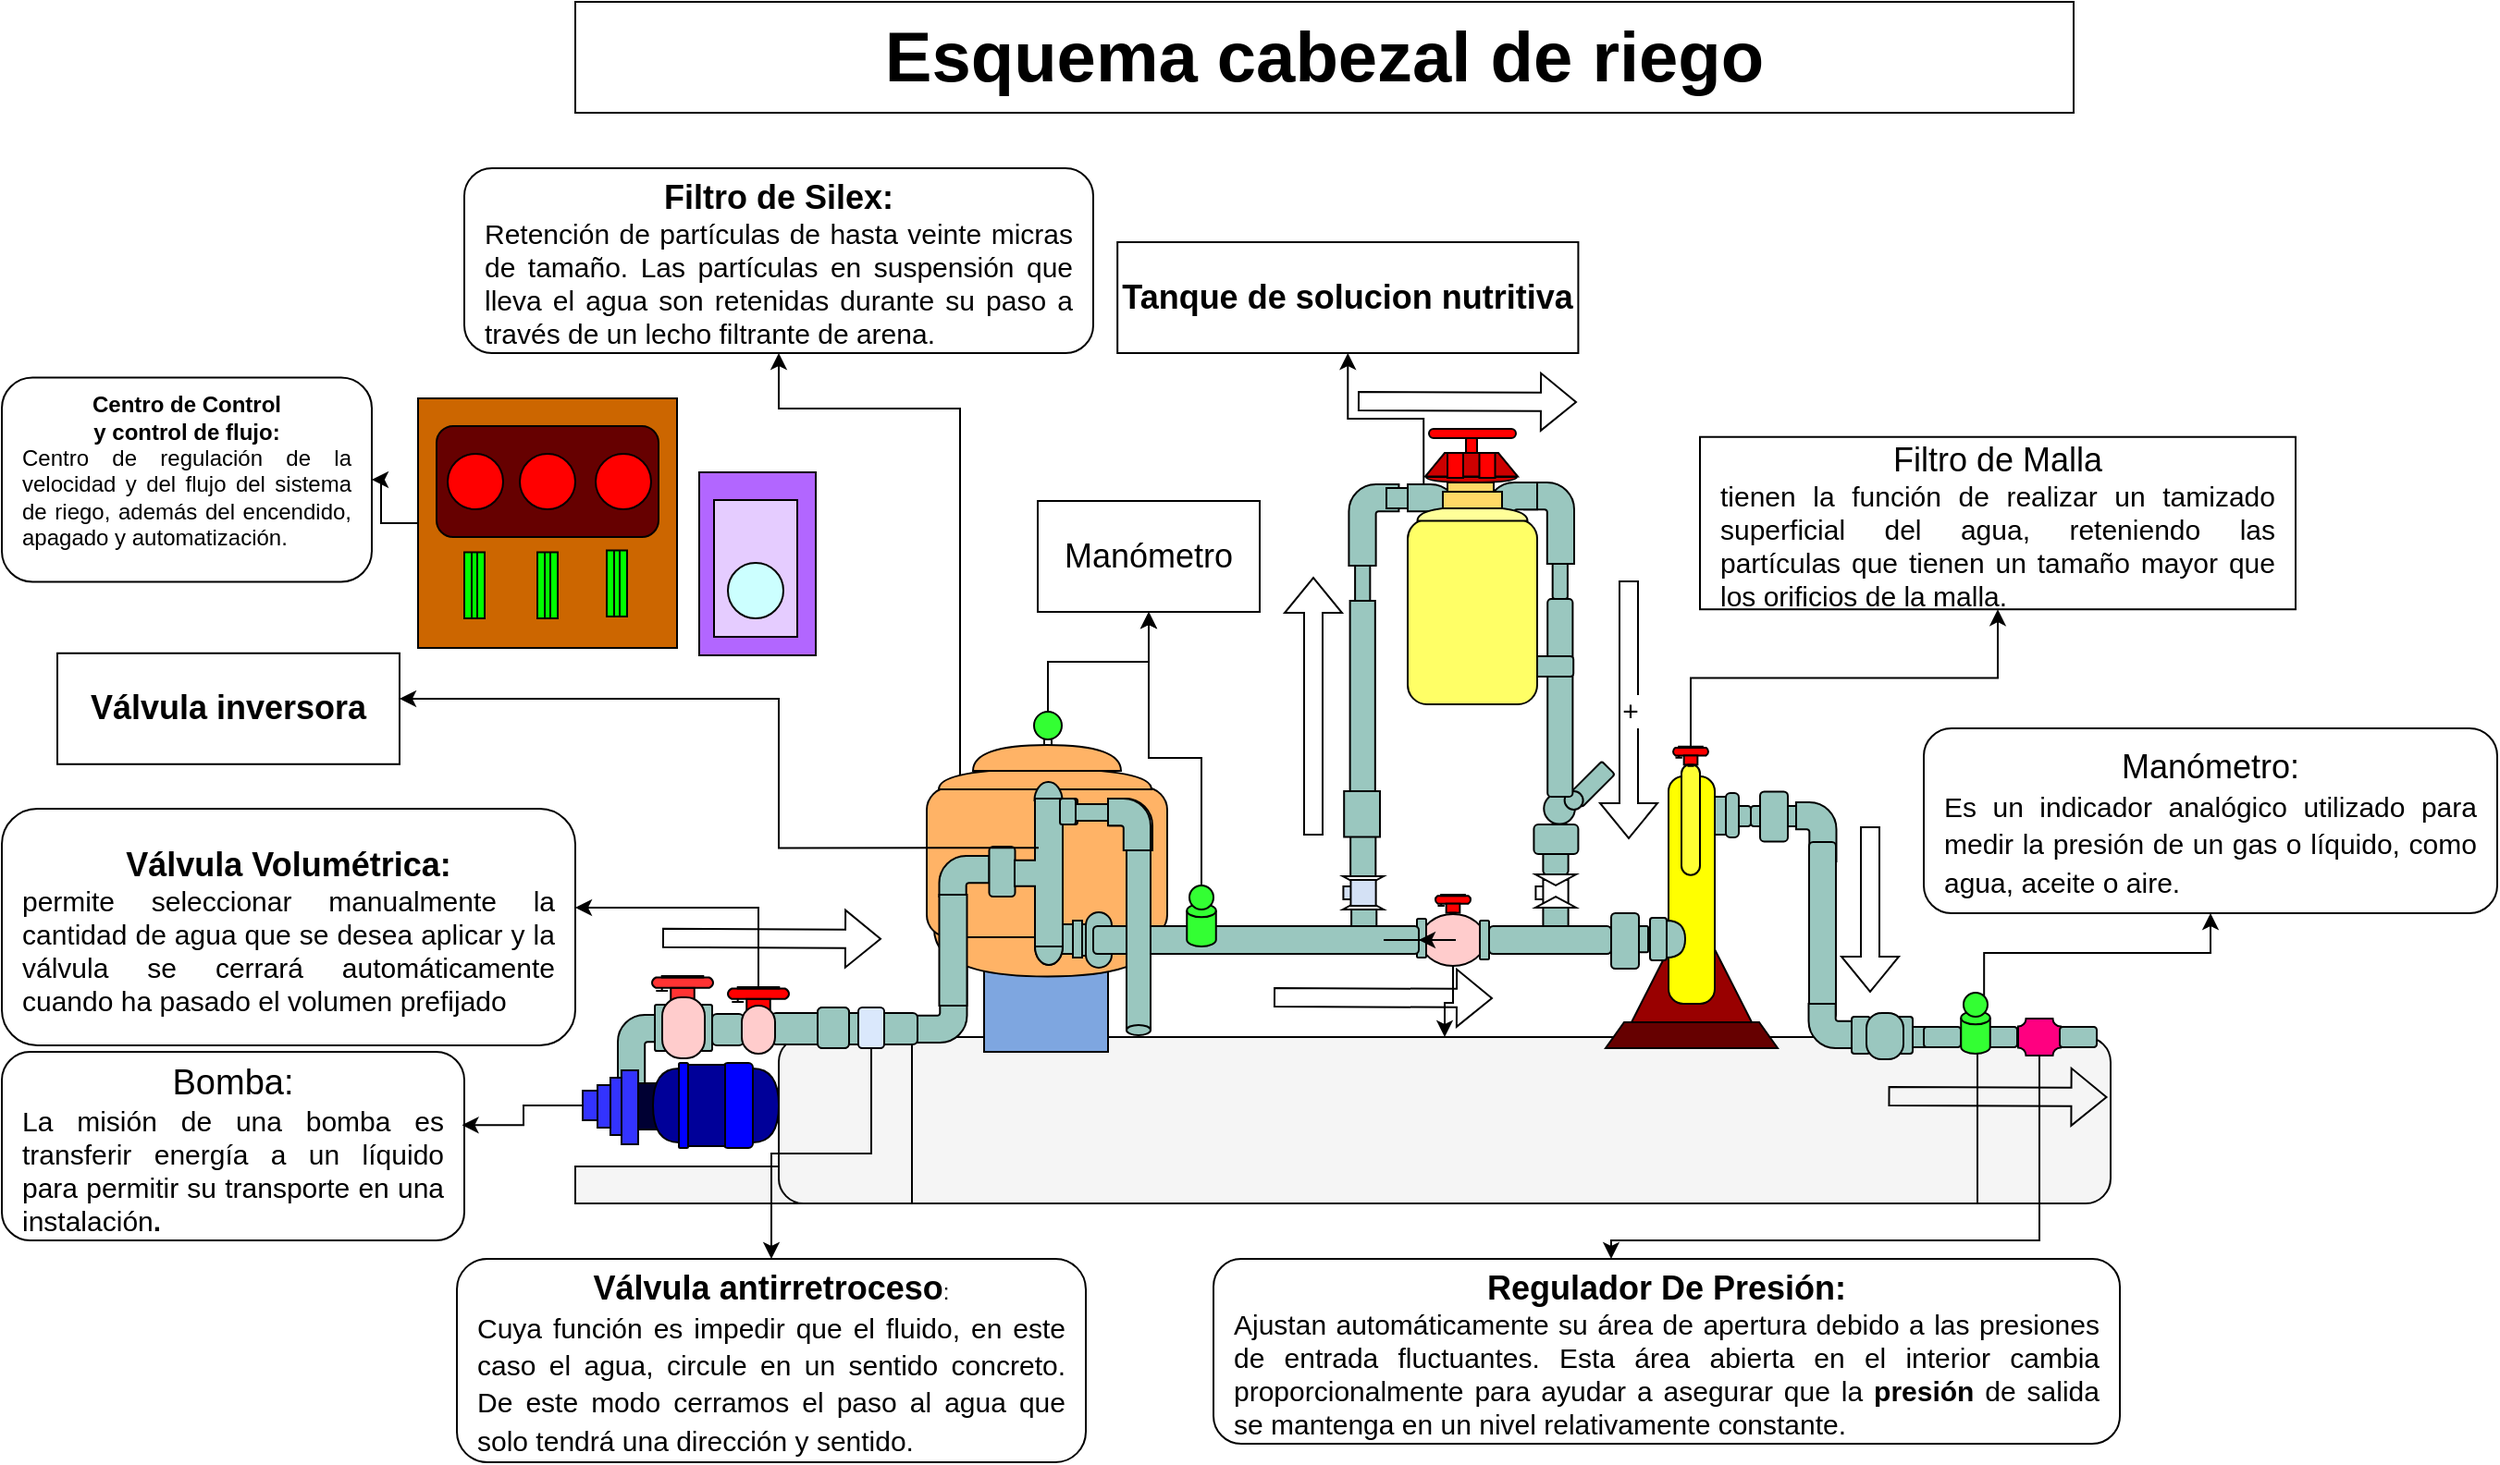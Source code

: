 <mxfile version="20.5.3" type="github">
  <diagram id="nhZoGWwR1IvOvr1_NBgF" name="Página-1">
    <mxGraphModel dx="2749" dy="983" grid="1" gridSize="10" guides="1" tooltips="1" connect="1" arrows="1" fold="1" page="1" pageScale="1" pageWidth="1169" pageHeight="827" math="0" shadow="0">
      <root>
        <mxCell id="0" />
        <mxCell id="1" parent="0" />
        <mxCell id="YT4VNNQ23dSSfyn9WDV7-281" value="&lt;div align=&quot;center&quot;&gt;&lt;b&gt;&lt;font style=&quot;font-size: 38px;&quot;&gt;Esquema cabezal de riego&lt;/font&gt;&lt;/b&gt;&lt;/div&gt;" style="rounded=0;whiteSpace=wrap;html=1;shadow=0;dashed=0;strokeColor=default;fontFamily=Helvetica;fontSize=15;fontColor=default;fillColor=#FFFFFF;align=center;" vertex="1" parent="1">
          <mxGeometry x="290" y="30" width="810" height="60" as="geometry" />
        </mxCell>
        <mxCell id="YT4VNNQ23dSSfyn9WDV7-215" value="" style="rounded=0;whiteSpace=wrap;html=1;shadow=0;dashed=0;strokeColor=default;fontFamily=Helvetica;fontSize=12;fontColor=default;fillColor=#B266FF;" vertex="1" parent="1">
          <mxGeometry x="357" y="284.5" width="63" height="99" as="geometry" />
        </mxCell>
        <mxCell id="YT4VNNQ23dSSfyn9WDV7-214" value="" style="rounded=0;whiteSpace=wrap;html=1;shadow=0;dashed=0;strokeColor=#030303;fontFamily=Helvetica;fontSize=12;fillColor=#f5f5f5;fontColor=#333333;" vertex="1" parent="1">
          <mxGeometry x="290" y="660" width="130" height="20" as="geometry" />
        </mxCell>
        <mxCell id="YT4VNNQ23dSSfyn9WDV7-213" value="" style="shape=process;whiteSpace=wrap;html=1;backgroundOutline=1;rounded=1;shadow=0;dashed=0;strokeColor=#030303;fontFamily=Helvetica;fontSize=12;fontColor=#333333;fillColor=#f5f5f5;" vertex="1" parent="1">
          <mxGeometry x="400" y="590" width="720" height="90" as="geometry" />
        </mxCell>
        <mxCell id="YT4VNNQ23dSSfyn9WDV7-208" value="" style="rounded=1;whiteSpace=wrap;html=1;shadow=0;dashed=0;strokeColor=default;fontFamily=Helvetica;fontSize=12;fontColor=default;fillColor=#9AC7BF;" vertex="1" parent="1">
          <mxGeometry x="925.5" y="465" width="34.5" height="11" as="geometry" />
        </mxCell>
        <mxCell id="YT4VNNQ23dSSfyn9WDV7-209" value="" style="rounded=1;whiteSpace=wrap;html=1;shadow=0;dashed=0;strokeColor=default;fontFamily=Helvetica;fontSize=12;fontColor=default;fillColor=#9AC7BF;" vertex="1" parent="1">
          <mxGeometry x="906.5" y="465" width="19" height="11" as="geometry" />
        </mxCell>
        <mxCell id="YT4VNNQ23dSSfyn9WDV7-212" value="" style="rounded=1;whiteSpace=wrap;html=1;shadow=0;dashed=0;strokeColor=default;fontFamily=Helvetica;fontSize=12;fontColor=default;fillColor=#9AC7BF;" vertex="1" parent="1">
          <mxGeometry x="902.5" y="460" width="13.5" height="20.5" as="geometry" />
        </mxCell>
        <mxCell id="YT4VNNQ23dSSfyn9WDV7-205" value="" style="rounded=1;whiteSpace=wrap;html=1;shadow=0;dashed=0;strokeColor=default;fontFamily=Helvetica;fontSize=12;fontColor=default;fillColor=#9AC7BF;" vertex="1" parent="1">
          <mxGeometry x="1049.5" y="584.5" width="20" height="11" as="geometry" />
        </mxCell>
        <mxCell id="YT4VNNQ23dSSfyn9WDV7-199" value="" style="rounded=1;whiteSpace=wrap;html=1;shadow=0;dashed=0;strokeColor=default;fontFamily=Helvetica;fontSize=12;fontColor=default;fillColor=#9AC7BF;" vertex="1" parent="1">
          <mxGeometry x="1003" y="584.5" width="20" height="11" as="geometry" />
        </mxCell>
        <mxCell id="YT4VNNQ23dSSfyn9WDV7-200" value="" style="rounded=1;whiteSpace=wrap;html=1;shadow=0;dashed=0;strokeColor=default;fontFamily=Helvetica;fontSize=12;fontColor=default;fillColor=#9AC7BF;" vertex="1" parent="1">
          <mxGeometry x="1019" y="584.5" width="20" height="11" as="geometry" />
        </mxCell>
        <mxCell id="YT4VNNQ23dSSfyn9WDV7-192" value="" style="triangle;whiteSpace=wrap;html=1;rounded=1;shadow=0;dashed=0;strokeColor=default;fontFamily=Helvetica;fontSize=12;fontColor=default;fillColor=#990000;rotation=-90;arcSize=0;" vertex="1" parent="1">
          <mxGeometry x="861.5" y="517.5" width="64" height="65" as="geometry" />
        </mxCell>
        <mxCell id="YT4VNNQ23dSSfyn9WDV7-191" value="" style="rounded=1;whiteSpace=wrap;html=1;shadow=0;dashed=0;strokeColor=default;fontFamily=Helvetica;fontSize=12;fontColor=default;fillColor=#FFFF00;arcSize=32;" vertex="1" parent="1">
          <mxGeometry x="881" y="449" width="25" height="123" as="geometry" />
        </mxCell>
        <mxCell id="YT4VNNQ23dSSfyn9WDV7-187" value="" style="rounded=1;whiteSpace=wrap;html=1;shadow=0;dashed=0;strokeColor=default;fontFamily=Helvetica;fontSize=12;fontColor=default;fillColor=#9AC7BF;" vertex="1" parent="1">
          <mxGeometry x="813.21" y="518" width="13.6" height="14" as="geometry" />
        </mxCell>
        <mxCell id="YT4VNNQ23dSSfyn9WDV7-184" value="" style="rounded=1;whiteSpace=wrap;html=1;shadow=0;dashed=0;strokeColor=default;fontFamily=Helvetica;fontSize=12;fontColor=default;fillColor=#9AC7BF;rotation=-45;" vertex="1" parent="1">
          <mxGeometry x="826.98" y="448.24" width="25.19" height="10" as="geometry" />
        </mxCell>
        <mxCell id="YT4VNNQ23dSSfyn9WDV7-179" value="" style="rounded=0;whiteSpace=wrap;html=1;shadow=0;dashed=0;strokeColor=default;fontFamily=Helvetica;fontSize=12;fontColor=default;fillColor=#FFFFFF;" vertex="1" parent="1">
          <mxGeometry x="809.21" y="508.5" width="10" height="7" as="geometry" />
        </mxCell>
        <mxCell id="YT4VNNQ23dSSfyn9WDV7-180" value="" style="rounded=0;whiteSpace=wrap;html=1;shadow=0;dashed=0;strokeColor=default;fontFamily=Helvetica;fontSize=12;fontColor=default;fillColor=#FFFFFF;" vertex="1" parent="1">
          <mxGeometry x="813.21" y="505" width="13.6" height="14" as="geometry" />
        </mxCell>
        <mxCell id="YT4VNNQ23dSSfyn9WDV7-155" value="" style="rounded=0;whiteSpace=wrap;html=1;shadow=0;dashed=0;strokeColor=default;fontFamily=Helvetica;fontSize=12;fontColor=default;fillColor=#9AC7BF;" vertex="1" parent="1">
          <mxGeometry x="709.55" y="520" width="13.6" height="14" as="geometry" />
        </mxCell>
        <mxCell id="YT4VNNQ23dSSfyn9WDV7-140" value="" style="group" vertex="1" connectable="0" parent="1">
          <mxGeometry x="480" y="414" width="130" height="184" as="geometry" />
        </mxCell>
        <mxCell id="YT4VNNQ23dSSfyn9WDV7-134" value="" style="rounded=0;whiteSpace=wrap;html=1;shadow=0;dashed=0;strokeColor=default;fontFamily=Helvetica;fontSize=12;fontColor=default;fillColor=#7EA6E0;" vertex="1" parent="YT4VNNQ23dSSfyn9WDV7-140">
          <mxGeometry x="31" y="130" width="67" height="54" as="geometry" />
        </mxCell>
        <mxCell id="YT4VNNQ23dSSfyn9WDV7-135" value="" style="shape=or;whiteSpace=wrap;html=1;rounded=1;shadow=0;dashed=0;strokeColor=default;fontFamily=Helvetica;fontSize=12;fontColor=default;fillColor=#FFB366;rotation=90;" vertex="1" parent="YT4VNNQ23dSSfyn9WDV7-140">
          <mxGeometry x="52.38" y="69.13" width="25.75" height="122.5" as="geometry" />
        </mxCell>
        <mxCell id="YT4VNNQ23dSSfyn9WDV7-136" value="" style="rounded=1;whiteSpace=wrap;html=1;shadow=0;dashed=0;strokeColor=default;fontFamily=Helvetica;fontSize=12;fontColor=default;fillColor=#FFB366;" vertex="1" parent="YT4VNNQ23dSSfyn9WDV7-140">
          <mxGeometry y="41" width="130" height="81" as="geometry" />
        </mxCell>
        <mxCell id="YT4VNNQ23dSSfyn9WDV7-137" value="" style="shape=or;whiteSpace=wrap;html=1;rounded=1;shadow=0;dashed=0;strokeColor=default;fontFamily=Helvetica;fontSize=12;fontColor=default;fillColor=#FFB366;rotation=-90;" vertex="1" parent="YT4VNNQ23dSSfyn9WDV7-140">
          <mxGeometry x="58.5" y="-21" width="11" height="115" as="geometry" />
        </mxCell>
        <mxCell id="YT4VNNQ23dSSfyn9WDV7-139" value="" style="rounded=0;whiteSpace=wrap;html=1;shadow=0;dashed=0;strokeColor=default;fontFamily=Helvetica;fontSize=12;fontColor=default;fillColor=#FFFFFF;" vertex="1" parent="YT4VNNQ23dSSfyn9WDV7-140">
          <mxGeometry x="63.5" y="11" width="4" height="10" as="geometry" />
        </mxCell>
        <mxCell id="YT4VNNQ23dSSfyn9WDV7-42" value="" style="ellipse;whiteSpace=wrap;html=1;aspect=fixed;fillColor=#33FF33;" vertex="1" parent="YT4VNNQ23dSSfyn9WDV7-140">
          <mxGeometry x="58" width="15" height="15" as="geometry" />
        </mxCell>
        <mxCell id="YT4VNNQ23dSSfyn9WDV7-138" value="" style="shape=or;whiteSpace=wrap;html=1;rounded=1;shadow=0;dashed=0;strokeColor=default;fontFamily=Helvetica;fontSize=12;fontColor=default;fillColor=#FFB366;rotation=-90;" vertex="1" parent="YT4VNNQ23dSSfyn9WDV7-140">
          <mxGeometry x="58" y="-15" width="14" height="80" as="geometry" />
        </mxCell>
        <mxCell id="YT4VNNQ23dSSfyn9WDV7-9" value="" style="rounded=0;whiteSpace=wrap;html=1;fillColor=#9AC7BF;" vertex="1" parent="1">
          <mxGeometry x="711.55" y="334" width="8.12" height="20" as="geometry" />
        </mxCell>
        <mxCell id="YT4VNNQ23dSSfyn9WDV7-37" value="" style="group" vertex="1" connectable="0" parent="1">
          <mxGeometry x="745" y="523" width="145" height="30" as="geometry" />
        </mxCell>
        <mxCell id="YT4VNNQ23dSSfyn9WDV7-13" value="" style="shape=or;whiteSpace=wrap;html=1;fillColor=#9AC7BF;rounded=1;" vertex="1" parent="YT4VNNQ23dSSfyn9WDV7-37">
          <mxGeometry x="135" y="4" width="10" height="20" as="geometry" />
        </mxCell>
        <mxCell id="YT4VNNQ23dSSfyn9WDV7-14" value="" style="rounded=1;whiteSpace=wrap;html=1;fillColor=#9AC7BF;" vertex="1" parent="YT4VNNQ23dSSfyn9WDV7-37">
          <mxGeometry x="126" y="2.5" width="9" height="23" as="geometry" />
        </mxCell>
        <mxCell id="YT4VNNQ23dSSfyn9WDV7-15" value="" style="rounded=1;whiteSpace=wrap;html=1;fillColor=#9AC7BF;" vertex="1" parent="YT4VNNQ23dSSfyn9WDV7-37">
          <mxGeometry x="120" y="7" width="5" height="14.17" as="geometry" />
        </mxCell>
        <mxCell id="YT4VNNQ23dSSfyn9WDV7-17" value="" style="rounded=1;whiteSpace=wrap;html=1;fillColor=#9AC7BF;" vertex="1" parent="YT4VNNQ23dSSfyn9WDV7-37">
          <mxGeometry x="105" width="15" height="30" as="geometry" />
        </mxCell>
        <mxCell id="YT4VNNQ23dSSfyn9WDV7-18" value="" style="rounded=1;whiteSpace=wrap;html=1;fillColor=#9AC7BF;" vertex="1" parent="YT4VNNQ23dSSfyn9WDV7-37">
          <mxGeometry x="39" y="7" width="66" height="15" as="geometry" />
        </mxCell>
        <mxCell id="YT4VNNQ23dSSfyn9WDV7-31" value="" style="ellipse;whiteSpace=wrap;html=1;fillColor=#FFCCCC;" vertex="1" parent="YT4VNNQ23dSSfyn9WDV7-37">
          <mxGeometry x="2" y="0.5" width="35" height="28" as="geometry" />
        </mxCell>
        <mxCell id="YT4VNNQ23dSSfyn9WDV7-19" value="" style="rounded=1;whiteSpace=wrap;html=1;fillColor=#9AC7BF;" vertex="1" parent="YT4VNNQ23dSSfyn9WDV7-37">
          <mxGeometry x="34" y="4" width="5" height="21" as="geometry" />
        </mxCell>
        <mxCell id="YT4VNNQ23dSSfyn9WDV7-26" value="" style="rounded=1;whiteSpace=wrap;html=1;fillColor=#9AC7BF;" vertex="1" parent="YT4VNNQ23dSSfyn9WDV7-37">
          <mxGeometry y="3" width="5" height="21" as="geometry" />
        </mxCell>
        <mxCell id="YT4VNNQ23dSSfyn9WDV7-201" value="" style="shape=cylinder3;whiteSpace=wrap;html=1;boundedLbl=1;backgroundOutline=1;size=3.577;fillColor=#33FF33;" vertex="1" parent="YT4VNNQ23dSSfyn9WDV7-37">
          <mxGeometry x="294.12" y="53" width="15.75" height="23" as="geometry" />
        </mxCell>
        <mxCell id="YT4VNNQ23dSSfyn9WDV7-202" value="" style="ellipse;whiteSpace=wrap;html=1;aspect=fixed;fillColor=#33FF33;" vertex="1" parent="YT4VNNQ23dSSfyn9WDV7-37">
          <mxGeometry x="295.49" y="43" width="13" height="13" as="geometry" />
        </mxCell>
        <mxCell id="YT4VNNQ23dSSfyn9WDV7-71" value="" style="group" vertex="1" connectable="0" parent="1">
          <mxGeometry x="215" y="259.5" width="174.5" height="120" as="geometry" />
        </mxCell>
        <mxCell id="YT4VNNQ23dSSfyn9WDV7-72" value="" style="group" vertex="1" connectable="0" parent="YT4VNNQ23dSSfyn9WDV7-71">
          <mxGeometry width="174.5" height="120" as="geometry" />
        </mxCell>
        <mxCell id="YT4VNNQ23dSSfyn9WDV7-216" value="" style="rounded=0;whiteSpace=wrap;html=1;shadow=0;dashed=0;strokeColor=default;fontFamily=Helvetica;fontSize=12;fontColor=default;fillColor=#CC6600;" vertex="1" parent="YT4VNNQ23dSSfyn9WDV7-72">
          <mxGeometry x="-10" y="-15" width="140" height="135" as="geometry" />
        </mxCell>
        <mxCell id="YT4VNNQ23dSSfyn9WDV7-68" value="" style="shape=process;whiteSpace=wrap;html=1;backgroundOutline=1;fillColor=#00FF00;size=0.333;" vertex="1" parent="YT4VNNQ23dSSfyn9WDV7-72">
          <mxGeometry x="15" y="68.25" width="11" height="35.75" as="geometry" />
        </mxCell>
        <mxCell id="YT4VNNQ23dSSfyn9WDV7-69" value="" style="shape=process;whiteSpace=wrap;html=1;backgroundOutline=1;fillColor=#00FF00;size=0.333;" vertex="1" parent="YT4VNNQ23dSSfyn9WDV7-72">
          <mxGeometry x="54.5" y="68.25" width="11" height="35.75" as="geometry" />
        </mxCell>
        <mxCell id="YT4VNNQ23dSSfyn9WDV7-70" value="" style="shape=process;whiteSpace=wrap;html=1;backgroundOutline=1;fillColor=#00FF00;size=0.333;" vertex="1" parent="YT4VNNQ23dSSfyn9WDV7-72">
          <mxGeometry x="92" y="67.25" width="11" height="35.75" as="geometry" />
        </mxCell>
        <mxCell id="YT4VNNQ23dSSfyn9WDV7-64" value="" style="rounded=1;whiteSpace=wrap;html=1;fillColor=#660000;" vertex="1" parent="YT4VNNQ23dSSfyn9WDV7-72">
          <mxGeometry width="120" height="60" as="geometry" />
        </mxCell>
        <mxCell id="YT4VNNQ23dSSfyn9WDV7-62" value="" style="ellipse;whiteSpace=wrap;html=1;aspect=fixed;fillColor=#FF0000;" vertex="1" parent="YT4VNNQ23dSSfyn9WDV7-72">
          <mxGeometry x="45" y="15" width="30" height="30" as="geometry" />
        </mxCell>
        <mxCell id="YT4VNNQ23dSSfyn9WDV7-60" value="" style="ellipse;whiteSpace=wrap;html=1;aspect=fixed;fillColor=#FF0000;" vertex="1" parent="YT4VNNQ23dSSfyn9WDV7-72">
          <mxGeometry x="6" y="15" width="30" height="30" as="geometry" />
        </mxCell>
        <mxCell id="YT4VNNQ23dSSfyn9WDV7-90" value="" style="html=1;shadow=0;dashed=0;align=center;verticalAlign=middle;shape=mxgraph.arrows2.bendArrow;dy=7.3;dx=0;notch=0;arrowHead=14.6;rounded=1;fillColor=#9AC7BF;points=[[0,1,0,0,0],[0.01,0.4,0,0,0],[0.04,0.18,0,0,0],[0.07,1,0,0,0],[0.16,0.29,0,0,0],[0.16,0.64,0,0,0],[0.16,1,0,0,0],[0.42,0.14,0,0,0],[0.42,0.28,0,0,0],[0.68,0,0,0,0],[0.68,0.14,0,0,0],[0.68,0.28,0,0,0],[0.68,0.42,0,0,0],[1,0.21,0,0,0]];flipH=1;" vertex="1" parent="1">
          <mxGeometry x="950" y="463" width="21.75" height="32" as="geometry" />
        </mxCell>
        <mxCell id="YT4VNNQ23dSSfyn9WDV7-93" value="" style="html=1;shadow=0;dashed=0;align=center;verticalAlign=middle;shape=mxgraph.arrows2.bendArrow;dy=7.3;dx=0;notch=0;arrowHead=14.6;rounded=1;fillColor=#9AC7BF;points=[[0,1,0,0,0],[0.01,0.4,0,0,0],[0.04,0.18,0,0,0],[0.07,1,0,0,0],[0.16,0.29,0,0,0],[0.16,0.64,0,0,0],[0.16,1,0,0,0],[0.42,0.14,0,0,0],[0.42,0.28,0,0,0],[0.68,0,0,0,0],[0.68,0.14,0,0,0],[0.68,0.28,0,0,0],[0.68,0.42,0,0,0],[1,0.21,0,0,0]];" vertex="1" parent="1">
          <mxGeometry x="708.21" y="291" width="27" height="44" as="geometry" />
        </mxCell>
        <mxCell id="YT4VNNQ23dSSfyn9WDV7-120" value="" style="rounded=0;whiteSpace=wrap;html=1;shadow=0;dashed=0;strokeColor=default;fontFamily=Helvetica;fontSize=12;fontColor=default;fillColor=#9AC7BF;" vertex="1" parent="1">
          <mxGeometry x="550" y="529" width="9" height="16" as="geometry" />
        </mxCell>
        <mxCell id="YT4VNNQ23dSSfyn9WDV7-121" value="" style="rounded=0;whiteSpace=wrap;html=1;shadow=0;dashed=0;strokeColor=default;fontFamily=Helvetica;fontSize=12;fontColor=default;fillColor=#9AC7BF;" vertex="1" parent="1">
          <mxGeometry x="559" y="527" width="5" height="20" as="geometry" />
        </mxCell>
        <mxCell id="YT4VNNQ23dSSfyn9WDV7-123" value="" style="rounded=0;whiteSpace=wrap;html=1;shadow=0;dashed=0;strokeColor=default;fontFamily=Helvetica;fontSize=12;fontColor=default;fillColor=#9AC7BF;" vertex="1" parent="1">
          <mxGeometry x="564" y="529" width="5" height="17" as="geometry" />
        </mxCell>
        <mxCell id="YT4VNNQ23dSSfyn9WDV7-125" value="" style="rounded=1;whiteSpace=wrap;html=1;shadow=0;dashed=0;strokeColor=default;fontFamily=Helvetica;fontSize=12;fontColor=default;fillColor=#9AC7BF;arcSize=50;" vertex="1" parent="1">
          <mxGeometry x="566" y="522.5" width="14" height="30" as="geometry" />
        </mxCell>
        <mxCell id="YT4VNNQ23dSSfyn9WDV7-129" value="" style="group" vertex="1" connectable="0" parent="1">
          <mxGeometry x="553" y="461" width="49" height="28" as="geometry" />
        </mxCell>
        <mxCell id="YT4VNNQ23dSSfyn9WDV7-126" value="" style="rounded=0;whiteSpace=wrap;html=1;shadow=0;dashed=0;strokeColor=default;fontFamily=Helvetica;fontSize=12;fontColor=default;fillColor=#FFFFFF;" vertex="1" parent="YT4VNNQ23dSSfyn9WDV7-129">
          <mxGeometry x="5" y="3" width="28" height="9" as="geometry" />
        </mxCell>
        <mxCell id="YT4VNNQ23dSSfyn9WDV7-127" value="" style="rounded=1;whiteSpace=wrap;html=1;shadow=0;dashed=0;strokeColor=default;fontFamily=Helvetica;fontSize=12;fontColor=default;fillColor=#FFFFFF;" vertex="1" parent="YT4VNNQ23dSSfyn9WDV7-129">
          <mxGeometry width="8.5" height="14" as="geometry" />
        </mxCell>
        <mxCell id="YT4VNNQ23dSSfyn9WDV7-89" value="" style="html=1;shadow=0;dashed=0;align=center;verticalAlign=middle;shape=mxgraph.arrows2.bendArrow;dy=7.3;dx=0;notch=0;arrowHead=14.6;rounded=1;fillColor=#FFFFFF;points=[[0,1,0,0,0],[0.01,0.4,0,0,0],[0.04,0.18,0,0,0],[0.07,1,0,0,0],[0.16,0.29,0,0,0],[0.16,0.64,0,0,0],[0.16,1,0,0,0],[0.42,0.14,0,0,0],[0.42,0.28,0,0,0],[0.68,0,0,0,0],[0.68,0.14,0,0,0],[0.68,0.28,0,0,0],[0.68,0.42,0,0,0],[1,0.21,0,0,0]];rotation=0;flipH=1;" vertex="1" parent="YT4VNNQ23dSSfyn9WDV7-129">
          <mxGeometry x="26" width="23" height="28" as="geometry" />
        </mxCell>
        <mxCell id="YT4VNNQ23dSSfyn9WDV7-145" value="" style="shape=or;whiteSpace=wrap;html=1;rounded=1;shadow=0;dashed=0;strokeColor=default;fontFamily=Helvetica;fontSize=12;fontColor=default;fillColor=#CC0000;rotation=90;" vertex="1" parent="1">
          <mxGeometry x="773" y="264" width="3" height="49" as="geometry" />
        </mxCell>
        <mxCell id="YT4VNNQ23dSSfyn9WDV7-149" value="" style="triangle;whiteSpace=wrap;html=1;rounded=1;shadow=0;dashed=0;strokeColor=default;fontFamily=Helvetica;fontSize=12;fontColor=default;fillColor=#FFFFFF;arcSize=0;rotation=-90;" vertex="1" parent="1">
          <mxGeometry x="713" y="507" width="5.93" height="22" as="geometry" />
        </mxCell>
        <mxCell id="YT4VNNQ23dSSfyn9WDV7-150" value="" style="rounded=0;whiteSpace=wrap;html=1;shadow=0;dashed=0;strokeColor=default;fontFamily=Helvetica;fontSize=12;fontColor=default;fillColor=#9AC7BF;" vertex="1" parent="1">
          <mxGeometry x="709.07" y="476" width="13.6" height="27" as="geometry" />
        </mxCell>
        <mxCell id="YT4VNNQ23dSSfyn9WDV7-148" value="" style="triangle;whiteSpace=wrap;html=1;rounded=1;shadow=0;dashed=0;strokeColor=default;fontFamily=Helvetica;fontSize=12;fontColor=default;fillColor=#FFFFFF;arcSize=0;rotation=90;" vertex="1" parent="1">
          <mxGeometry x="713" y="495" width="5.93" height="22" as="geometry" />
        </mxCell>
        <mxCell id="YT4VNNQ23dSSfyn9WDV7-153" value="" style="rounded=0;whiteSpace=wrap;html=1;shadow=0;dashed=0;strokeColor=default;fontFamily=Helvetica;fontSize=12;fontColor=default;fillColor=#9AC7BF;" vertex="1" parent="1">
          <mxGeometry x="708.81" y="354" width="13.6" height="106" as="geometry" />
        </mxCell>
        <mxCell id="YT4VNNQ23dSSfyn9WDV7-154" value="" style="rounded=0;whiteSpace=wrap;html=1;shadow=0;dashed=0;strokeColor=default;fontFamily=Helvetica;fontSize=12;fontColor=default;fillColor=#9AC7BF;" vertex="1" parent="1">
          <mxGeometry x="705.6" y="457" width="19.4" height="24.75" as="geometry" />
        </mxCell>
        <mxCell id="YT4VNNQ23dSSfyn9WDV7-177" value="" style="triangle;whiteSpace=wrap;html=1;rounded=1;shadow=0;dashed=0;strokeColor=default;fontFamily=Helvetica;fontSize=12;fontColor=default;fillColor=#FFFFFF;arcSize=0;rotation=-90;" vertex="1" parent="1">
          <mxGeometry x="817.07" y="506" width="5.93" height="22" as="geometry" />
        </mxCell>
        <mxCell id="YT4VNNQ23dSSfyn9WDV7-178" value="" style="triangle;whiteSpace=wrap;html=1;rounded=1;shadow=0;dashed=0;strokeColor=default;fontFamily=Helvetica;fontSize=12;fontColor=default;fillColor=#FFFFFF;arcSize=0;rotation=90;" vertex="1" parent="1">
          <mxGeometry x="817.07" y="494" width="5.93" height="22" as="geometry" />
        </mxCell>
        <mxCell id="YT4VNNQ23dSSfyn9WDV7-181" value="" style="ellipse;whiteSpace=wrap;html=1;aspect=fixed;rounded=1;shadow=0;dashed=0;strokeColor=default;fontFamily=Helvetica;fontSize=12;fontColor=default;fillColor=#9AC7BF;" vertex="1" parent="1">
          <mxGeometry x="813.63" y="458" width="16.81" height="16.81" as="geometry" />
        </mxCell>
        <mxCell id="YT4VNNQ23dSSfyn9WDV7-182" value="" style="ellipse;whiteSpace=wrap;html=1;aspect=fixed;rounded=1;shadow=0;dashed=0;strokeColor=default;fontFamily=Helvetica;fontSize=12;fontColor=default;fillColor=#9AC7BF;" vertex="1" parent="1">
          <mxGeometry x="824.81" y="457" width="10" height="10" as="geometry" />
        </mxCell>
        <mxCell id="YT4VNNQ23dSSfyn9WDV7-185" value="" style="rounded=1;whiteSpace=wrap;html=1;shadow=0;dashed=0;strokeColor=default;fontFamily=Helvetica;fontSize=12;fontColor=default;fillColor=#9AC7BF;" vertex="1" parent="1">
          <mxGeometry x="813.21" y="488" width="13.6" height="14" as="geometry" />
        </mxCell>
        <mxCell id="YT4VNNQ23dSSfyn9WDV7-186" value="" style="rounded=1;whiteSpace=wrap;html=1;shadow=0;dashed=0;strokeColor=default;fontFamily=Helvetica;fontSize=12;fontColor=default;fillColor=#9AC7BF;" vertex="1" parent="1">
          <mxGeometry x="808.21" y="475" width="24" height="16" as="geometry" />
        </mxCell>
        <mxCell id="YT4VNNQ23dSSfyn9WDV7-188" value="" style="shape=mxgraph.pid.pumps.submersible_pump;html=1;pointerEvents=1;align=center;verticalLabelPosition=bottom;verticalAlign=top;dashed=0;rounded=1;shadow=0;strokeColor=default;fontFamily=Helvetica;fontSize=12;fontColor=default;fillColor=#FF0000;rotation=-180;" vertex="1" parent="1">
          <mxGeometry x="755" y="513" width="19" height="10.5" as="geometry" />
        </mxCell>
        <mxCell id="YT4VNNQ23dSSfyn9WDV7-189" value="" style="rounded=1;whiteSpace=wrap;html=1;shadow=0;dashed=0;strokeColor=default;fontFamily=Helvetica;fontSize=12;fontColor=default;fillColor=#FFFF33;arcSize=50;" vertex="1" parent="1">
          <mxGeometry x="888" y="442.38" width="10" height="60" as="geometry" />
        </mxCell>
        <mxCell id="YT4VNNQ23dSSfyn9WDV7-190" value="" style="shape=mxgraph.pid.pumps.submersible_pump;html=1;pointerEvents=1;align=center;verticalLabelPosition=bottom;verticalAlign=top;dashed=0;rounded=1;shadow=0;strokeColor=default;fontFamily=Helvetica;fontSize=12;fontColor=default;fillColor=#FF0000;rotation=-180;" vertex="1" parent="1">
          <mxGeometry x="883.5" y="432.88" width="19" height="10.5" as="geometry" />
        </mxCell>
        <mxCell id="YT4VNNQ23dSSfyn9WDV7-193" value="" style="shape=trapezoid;perimeter=trapezoidPerimeter;whiteSpace=wrap;html=1;fixedSize=1;rounded=1;shadow=0;dashed=0;strokeColor=default;fontFamily=Helvetica;fontSize=12;fontColor=default;fillColor=#660000;arcSize=0;size=10;" vertex="1" parent="1">
          <mxGeometry x="847" y="582" width="93" height="14" as="geometry" />
        </mxCell>
        <mxCell id="YT4VNNQ23dSSfyn9WDV7-194" value="" style="rounded=1;whiteSpace=wrap;html=1;shadow=0;dashed=0;strokeColor=default;fontFamily=Helvetica;fontSize=12;fontColor=default;fillColor=#9AC7BF;direction=east;flipH=1;" vertex="1" parent="1">
          <mxGeometry x="957" y="484.5" width="14.5" height="95.5" as="geometry" />
        </mxCell>
        <mxCell id="YT4VNNQ23dSSfyn9WDV7-91" value="" style="html=1;shadow=0;dashed=0;align=center;verticalAlign=middle;shape=mxgraph.arrows2.bendArrow;dy=7.3;dx=0;notch=0;arrowHead=14.6;rounded=1;fillColor=#9AC7BF;points=[[0,1,0,0,0],[0.01,0.4,0,0,0],[0.04,0.18,0,0,0],[0.07,1,0,0,0],[0.16,0.29,0,0,0],[0.16,0.64,0,0,0],[0.16,1,0,0,0],[0.42,0.14,0,0,0],[0.42,0.28,0,0,0],[0.68,0,0,0,0],[0.68,0.14,0,0,0],[0.68,0.28,0,0,0],[0.68,0.42,0,0,0],[1,0.21,0,0,0]];flipV=1;" vertex="1" parent="1">
          <mxGeometry x="956.75" y="572" width="23.25" height="24" as="geometry" />
        </mxCell>
        <mxCell id="YT4VNNQ23dSSfyn9WDV7-195" value="" style="rounded=1;whiteSpace=wrap;html=1;shadow=0;dashed=0;strokeColor=default;fontFamily=Helvetica;fontSize=12;fontColor=default;fillColor=#9AC7BF;" vertex="1" parent="1">
          <mxGeometry x="980" y="579" width="10" height="20" as="geometry" />
        </mxCell>
        <mxCell id="YT4VNNQ23dSSfyn9WDV7-198" value="" style="rounded=1;whiteSpace=wrap;html=1;shadow=0;dashed=0;strokeColor=default;fontFamily=Helvetica;fontSize=12;fontColor=default;fillColor=#9AC7BF;" vertex="1" parent="1">
          <mxGeometry x="1003" y="579" width="10" height="20" as="geometry" />
        </mxCell>
        <mxCell id="YT4VNNQ23dSSfyn9WDV7-197" value="" style="rounded=1;whiteSpace=wrap;html=1;shadow=0;dashed=0;strokeColor=default;fontFamily=Helvetica;fontSize=12;fontColor=default;fillColor=#9AC7BF;arcSize=41;" vertex="1" parent="1">
          <mxGeometry x="988" y="577" width="20" height="25" as="geometry" />
        </mxCell>
        <mxCell id="YT4VNNQ23dSSfyn9WDV7-204" value="" style="verticalLabelPosition=bottom;verticalAlign=top;html=1;shape=mxgraph.basic.plaque;dx=2.14;whiteSpace=wrap;rounded=1;shadow=0;dashed=0;strokeColor=default;fontFamily=Helvetica;fontSize=12;fontColor=default;fillColor=#FF0080;" vertex="1" parent="1">
          <mxGeometry x="1070" y="580" width="23" height="20" as="geometry" />
        </mxCell>
        <mxCell id="YT4VNNQ23dSSfyn9WDV7-206" value="" style="rounded=1;whiteSpace=wrap;html=1;shadow=0;dashed=0;strokeColor=default;fontFamily=Helvetica;fontSize=12;fontColor=default;fillColor=#9AC7BF;" vertex="1" parent="1">
          <mxGeometry x="1092.5" y="584.5" width="20" height="11" as="geometry" />
        </mxCell>
        <mxCell id="YT4VNNQ23dSSfyn9WDV7-207" value="" style="rounded=1;whiteSpace=wrap;html=1;shadow=0;dashed=0;strokeColor=default;fontFamily=Helvetica;fontSize=12;fontColor=default;fillColor=#9AC7BF;" vertex="1" parent="1">
          <mxGeometry x="930.5" y="457.24" width="15" height="27" as="geometry" />
        </mxCell>
        <mxCell id="YT4VNNQ23dSSfyn9WDV7-211" value="" style="rounded=1;whiteSpace=wrap;html=1;shadow=0;dashed=0;strokeColor=default;fontFamily=Helvetica;fontSize=12;fontColor=default;fillColor=#9AC7BF;arcSize=34;" vertex="1" parent="1">
          <mxGeometry x="912" y="458" width="7" height="24" as="geometry" />
        </mxCell>
        <mxCell id="YT4VNNQ23dSSfyn9WDV7-217" value="" style="rounded=0;whiteSpace=wrap;html=1;shadow=0;dashed=0;strokeColor=default;fontFamily=Helvetica;fontSize=12;fontColor=default;fillColor=#E5CCFF;" vertex="1" parent="1">
          <mxGeometry x="365" y="299.5" width="45" height="74" as="geometry" />
        </mxCell>
        <mxCell id="YT4VNNQ23dSSfyn9WDV7-218" value="" style="ellipse;whiteSpace=wrap;html=1;aspect=fixed;rounded=1;shadow=0;dashed=0;strokeColor=default;fontFamily=Helvetica;fontSize=12;fontColor=default;fillColor=#CCFFFF;" vertex="1" parent="1">
          <mxGeometry x="372.5" y="333.5" width="30" height="30" as="geometry" />
        </mxCell>
        <mxCell id="YT4VNNQ23dSSfyn9WDV7-226" value="&lt;div&gt;&lt;font style=&quot;font-size: 19px;&quot;&gt;Bomba:&lt;/font&gt;&lt;span class=&quot;ILfuVd&quot; lang=&quot;es&quot;&gt;&lt;span class=&quot;hgKElc&quot;&gt;&lt;br&gt;&lt;/span&gt;&lt;/span&gt;&lt;/div&gt;&lt;div style=&quot;font-size: 15px;&quot; align=&quot;justify&quot;&gt;&lt;font style=&quot;font-size: 15px;&quot;&gt;&lt;span class=&quot;ILfuVd&quot; lang=&quot;es&quot;&gt;&lt;span class=&quot;hgKElc&quot;&gt;La misión de una bomba es transferir energía a un líquido para permitir su transporte en una instalación&lt;b&gt;.&lt;/b&gt;&lt;/span&gt;&lt;/span&gt;&lt;/font&gt;&lt;/div&gt;" style="rounded=1;whiteSpace=wrap;html=1;shadow=0;dashed=0;strokeColor=default;fontFamily=Helvetica;fontSize=12;fontColor=default;fillColor=#FFFFFF;spacingTop=0;spacingLeft=10;spacingBottom=-4;spacingRight=10;" vertex="1" parent="1">
          <mxGeometry x="-20" y="598" width="250" height="102" as="geometry" />
        </mxCell>
        <mxCell id="YT4VNNQ23dSSfyn9WDV7-228" value="&lt;div style=&quot;font-size: 18px;&quot;&gt;&lt;b&gt;Válvula Volumétrica:&lt;/b&gt;&lt;/div&gt;&lt;div align=&quot;justify&quot;&gt;&lt;font size=&quot;1&quot;&gt;&lt;span class=&quot;ILfuVd&quot; lang=&quot;es&quot;&gt;&lt;span class=&quot;hgKElc&quot;&gt;&lt;span style=&quot;font-size: 15px;&quot;&gt;permite seleccionar manualmente la cantidad de agua que se desea aplicar y la válvula se cerrará automáticamente cuando ha pasado el volumen prefijado&lt;/span&gt;&lt;/span&gt;&lt;/span&gt;&lt;/font&gt;&lt;/div&gt;" style="rounded=1;whiteSpace=wrap;html=1;shadow=0;dashed=0;strokeColor=default;fontFamily=Helvetica;fontSize=12;fontColor=default;fillColor=#FFFFFF;spacingTop=0;spacingLeft=10;spacingBottom=-4;spacingRight=10;" vertex="1" parent="1">
          <mxGeometry x="-20" y="466.5" width="310" height="128" as="geometry" />
        </mxCell>
        <mxCell id="YT4VNNQ23dSSfyn9WDV7-88" value="" style="html=1;shadow=0;dashed=0;align=center;verticalAlign=middle;shape=mxgraph.arrows2.bendArrow;dy=7.3;dx=0;notch=0;arrowHead=14.6;rounded=1;fillColor=#9AC7BF;points=[[0,1,0,0,0],[0.01,0.4,0,0,0],[0.04,0.18,0,0,0],[0.07,1,0,0,0],[0.16,0.29,0,0,0],[0.16,0.64,0,0,0],[0.16,1,0,0,0],[0.42,0.14,0,0,0],[0.42,0.28,0,0,0],[0.68,0,0,0,0],[0.68,0.14,0,0,0],[0.68,0.28,0,0,0],[0.68,0.42,0,0,0],[1,0.21,0,0,0]];" vertex="1" parent="1">
          <mxGeometry x="486.75" y="492" width="27" height="22" as="geometry" />
        </mxCell>
        <mxCell id="YT4VNNQ23dSSfyn9WDV7-116" value="" style="rounded=1;whiteSpace=wrap;html=1;shadow=0;dashed=0;strokeColor=default;fontFamily=Helvetica;fontSize=12;fontColor=default;fillColor=#9AC7BF;" vertex="1" parent="1">
          <mxGeometry x="513.75" y="487" width="14" height="27" as="geometry" />
        </mxCell>
        <mxCell id="YT4VNNQ23dSSfyn9WDV7-117" value="" style="verticalLabelPosition=bottom;verticalAlign=top;html=1;shape=mxgraph.basic.half_circle;rounded=1;shadow=0;dashed=0;strokeColor=default;fontFamily=Helvetica;fontSize=12;fontColor=default;fillColor=#9AC7BF;rotation=-180;" vertex="1" parent="1">
          <mxGeometry x="538.25" y="452" width="15" height="10" as="geometry" />
        </mxCell>
        <mxCell id="YT4VNNQ23dSSfyn9WDV7-118" value="" style="verticalLabelPosition=bottom;verticalAlign=top;html=1;shape=mxgraph.basic.half_circle;rounded=1;shadow=0;dashed=0;strokeColor=default;fontFamily=Helvetica;fontSize=12;fontColor=default;fillColor=#FFFFFF;rotation=0;" vertex="1" parent="1">
          <mxGeometry x="538.5" y="541" width="15" height="10" as="geometry" />
        </mxCell>
        <mxCell id="YT4VNNQ23dSSfyn9WDV7-75" value="" style="shape=tee;whiteSpace=wrap;html=1;fillColor=#9AC7BF;rotation=90;dx=14;dy=15;points=[[0.33,0.23,0,0,0],[0.33,0.5,0,0,0],[0.33,0.77,0,0,0],[0.41,0.23,0,0,0],[0.41,0.77,0,0,0],[0.47,0,0,0,-27],[0.47,0,0,0,-10],[0.47,0.23,0,0,0],[0.47,0.77,0,0,0],[0.47,1,0,0,10],[0.47,1,0,0,27],[0.57,0,0,0,-27],[0.57,1,0,0,27],[0.66,0,0,0,-27],[0.66,0.5,0,0,0],[0.66,1,0,0,27]];" vertex="1" parent="1">
          <mxGeometry x="500.13" y="488.38" width="80.75" height="26" as="geometry" />
        </mxCell>
        <mxCell id="YT4VNNQ23dSSfyn9WDV7-84" value="" style="html=1;shadow=0;dashed=0;align=center;verticalAlign=middle;shape=mxgraph.arrows2.bendArrow;dy=7.3;dx=0;notch=0;arrowHead=14.6;rounded=1;fillColor=#9AC7BF;points=[[0,1,0,0,0],[0.01,0.4,0,0,0],[0.04,0.18,0,0,0],[0.07,1,0,0,0],[0.16,0.29,0,0,0],[0.16,0.64,0,0,0],[0.16,1,0,0,0],[0.42,0.14,0,0,0],[0.42,0.28,0,0,0],[0.68,0,0,0,0],[0.68,0.14,0,0,0],[0.68,0.28,0,0,0],[0.68,0.42,0,0,0],[1,0.21,0,0,0]];" vertex="1" parent="1">
          <mxGeometry x="313" y="578" width="27" height="44" as="geometry" />
        </mxCell>
        <mxCell id="YT4VNNQ23dSSfyn9WDV7-85" value="" style="group" vertex="1" connectable="0" parent="1">
          <mxGeometry x="294" y="604" width="106" height="46" as="geometry" />
        </mxCell>
        <mxCell id="YT4VNNQ23dSSfyn9WDV7-45" value="" style="rounded=0;whiteSpace=wrap;html=1;fillColor=#3333FF;" vertex="1" parent="YT4VNNQ23dSSfyn9WDV7-85">
          <mxGeometry x="8" y="12" width="7" height="23" as="geometry" />
        </mxCell>
        <mxCell id="YT4VNNQ23dSSfyn9WDV7-47" value="" style="rounded=0;whiteSpace=wrap;html=1;fillColor=#3333FF;" vertex="1" parent="YT4VNNQ23dSSfyn9WDV7-85">
          <mxGeometry x="15" y="8" width="6" height="31" as="geometry" />
        </mxCell>
        <mxCell id="YT4VNNQ23dSSfyn9WDV7-48" value="" style="rounded=0;whiteSpace=wrap;html=1;fillColor=#3333FF;" vertex="1" parent="YT4VNNQ23dSSfyn9WDV7-85">
          <mxGeometry x="21" y="4" width="9" height="40" as="geometry" />
        </mxCell>
        <mxCell id="YT4VNNQ23dSSfyn9WDV7-51" value="" style="rounded=0;whiteSpace=wrap;html=1;fillColor=#3333FF;" vertex="1" parent="YT4VNNQ23dSSfyn9WDV7-85">
          <mxGeometry y="15" width="8" height="16" as="geometry" />
        </mxCell>
        <mxCell id="YT4VNNQ23dSSfyn9WDV7-52" value="" style="rounded=0;whiteSpace=wrap;html=1;fillColor=#000033;" vertex="1" parent="YT4VNNQ23dSSfyn9WDV7-85">
          <mxGeometry x="30" y="11" width="11" height="25" as="geometry" />
        </mxCell>
        <mxCell id="YT4VNNQ23dSSfyn9WDV7-53" value="" style="shape=or;whiteSpace=wrap;html=1;fillColor=#000099;" vertex="1" parent="YT4VNNQ23dSSfyn9WDV7-85">
          <mxGeometry x="92" y="3" width="14" height="40" as="geometry" />
        </mxCell>
        <mxCell id="YT4VNNQ23dSSfyn9WDV7-54" value="" style="rounded=1;whiteSpace=wrap;html=1;fillColor=#0000FF;" vertex="1" parent="YT4VNNQ23dSSfyn9WDV7-85">
          <mxGeometry x="76" width="16" height="46" as="geometry" />
        </mxCell>
        <mxCell id="YT4VNNQ23dSSfyn9WDV7-57" value="" style="rounded=0;whiteSpace=wrap;html=1;fillColor=#000099;" vertex="1" parent="YT4VNNQ23dSSfyn9WDV7-85">
          <mxGeometry x="56" y="1" width="21" height="44" as="geometry" />
        </mxCell>
        <mxCell id="YT4VNNQ23dSSfyn9WDV7-58" value="" style="rounded=1;whiteSpace=wrap;html=1;fillColor=#0000FF;" vertex="1" parent="YT4VNNQ23dSSfyn9WDV7-85">
          <mxGeometry x="52" width="5" height="46" as="geometry" />
        </mxCell>
        <mxCell id="YT4VNNQ23dSSfyn9WDV7-59" value="" style="shape=or;whiteSpace=wrap;html=1;fillColor=#000099;rotation=-180;" vertex="1" parent="YT4VNNQ23dSSfyn9WDV7-85">
          <mxGeometry x="38" y="3" width="14" height="40" as="geometry" />
        </mxCell>
        <mxCell id="YT4VNNQ23dSSfyn9WDV7-225" style="edgeStyle=orthogonalEdgeStyle;rounded=0;orthogonalLoop=1;jettySize=auto;html=1;fontFamily=Helvetica;fontSize=12;fontColor=default;entryX=0.995;entryY=0.388;entryDx=0;entryDy=0;entryPerimeter=0;" edge="1" parent="1" source="YT4VNNQ23dSSfyn9WDV7-51" target="YT4VNNQ23dSSfyn9WDV7-226">
          <mxGeometry relative="1" as="geometry">
            <mxPoint x="230" y="627" as="targetPoint" />
          </mxGeometry>
        </mxCell>
        <mxCell id="YT4VNNQ23dSSfyn9WDV7-87" value="" style="html=1;shadow=0;dashed=0;align=center;verticalAlign=middle;shape=mxgraph.arrows2.bendArrow;dy=7.3;dx=0;notch=0;arrowHead=14.6;rounded=1;fillColor=#9AC7BF;points=[[0,1,0,0,0],[0.01,0.4,0,0,0],[0.04,0.18,0,0,0],[0.07,1,0,0,0],[0.16,0.29,0,0,0],[0.16,0.64,0,0,0],[0.16,1,0,0,0],[0.42,0.14,0,0,0],[0.42,0.28,0,0,0],[0.68,0,0,0,0],[0.68,0.14,0,0,0],[0.68,0.28,0,0,0],[0.68,0.42,0,0,0],[1,0.21,0,0,0]];rotation=-180;" vertex="1" parent="1">
          <mxGeometry x="474.75" y="552" width="27" height="41" as="geometry" />
        </mxCell>
        <mxCell id="YT4VNNQ23dSSfyn9WDV7-95" value="" style="rounded=1;whiteSpace=wrap;html=1;shadow=0;dashed=0;strokeColor=default;fontFamily=Helvetica;fontSize=12;fontColor=default;fillColor=#9AC7BF;" vertex="1" parent="1">
          <mxGeometry x="333" y="572.5" width="7" height="25" as="geometry" />
        </mxCell>
        <mxCell id="YT4VNNQ23dSSfyn9WDV7-98" value="" style="rounded=1;whiteSpace=wrap;html=1;shadow=0;dashed=0;strokeColor=default;fontFamily=Helvetica;fontSize=12;fontColor=default;fillColor=#9AC7BF;" vertex="1" parent="1">
          <mxGeometry x="357" y="572.5" width="7" height="25" as="geometry" />
        </mxCell>
        <mxCell id="YT4VNNQ23dSSfyn9WDV7-99" value="" style="rounded=1;whiteSpace=wrap;html=1;shadow=0;dashed=0;strokeColor=default;fontFamily=Helvetica;fontSize=12;fontColor=default;fillColor=#9AC7BF;" vertex="1" parent="1">
          <mxGeometry x="364" y="577.5" width="17" height="17" as="geometry" />
        </mxCell>
        <mxCell id="YT4VNNQ23dSSfyn9WDV7-106" value="" style="shape=mxgraph.pid.pumps.submersible_pump;html=1;pointerEvents=1;align=center;verticalLabelPosition=bottom;verticalAlign=top;dashed=0;rounded=1;shadow=0;strokeColor=default;fontFamily=Helvetica;fontSize=12;fontColor=default;fillColor=#FF0000;rotation=-180;" vertex="1" parent="1">
          <mxGeometry x="372.5" y="563" width="33" height="14" as="geometry" />
        </mxCell>
        <mxCell id="YT4VNNQ23dSSfyn9WDV7-227" style="edgeStyle=orthogonalEdgeStyle;rounded=0;orthogonalLoop=1;jettySize=auto;html=1;fontFamily=Helvetica;fontSize=19;fontColor=default;" edge="1" parent="1" source="YT4VNNQ23dSSfyn9WDV7-106" target="YT4VNNQ23dSSfyn9WDV7-228">
          <mxGeometry relative="1" as="geometry">
            <mxPoint x="220" y="520" as="targetPoint" />
            <Array as="points">
              <mxPoint x="389" y="520" />
            </Array>
          </mxGeometry>
        </mxCell>
        <mxCell id="YT4VNNQ23dSSfyn9WDV7-107" value="" style="shape=mxgraph.pid.pumps.submersible_pump;html=1;pointerEvents=1;align=center;verticalLabelPosition=bottom;verticalAlign=top;dashed=0;rounded=1;shadow=0;strokeColor=default;fontFamily=Helvetica;fontSize=12;fontColor=default;fillColor=#FF3333;rotation=-180;" vertex="1" parent="1">
          <mxGeometry x="331.5" y="557" width="33" height="14" as="geometry" />
        </mxCell>
        <mxCell id="YT4VNNQ23dSSfyn9WDV7-97" value="" style="rounded=1;whiteSpace=wrap;html=1;shadow=0;dashed=0;strokeColor=default;fontFamily=Helvetica;fontSize=12;fontColor=default;fillColor=#FFCCCC;arcSize=44;" vertex="1" parent="1">
          <mxGeometry x="337" y="568.5" width="23" height="33" as="geometry" />
        </mxCell>
        <mxCell id="YT4VNNQ23dSSfyn9WDV7-108" value="" style="rounded=1;whiteSpace=wrap;html=1;shadow=0;dashed=0;strokeColor=default;fontFamily=Helvetica;fontSize=12;fontColor=default;fillColor=#9AC7BF;" vertex="1" parent="1">
          <mxGeometry x="396" y="577" width="28" height="17" as="geometry" />
        </mxCell>
        <mxCell id="YT4VNNQ23dSSfyn9WDV7-109" value="" style="rounded=1;whiteSpace=wrap;html=1;shadow=0;dashed=0;strokeColor=default;fontFamily=Helvetica;fontSize=12;fontColor=default;fillColor=#9AC7BF;" vertex="1" parent="1">
          <mxGeometry x="433.75" y="577" width="17" height="17" as="geometry" />
        </mxCell>
        <mxCell id="YT4VNNQ23dSSfyn9WDV7-110" value="" style="rounded=1;whiteSpace=wrap;html=1;shadow=0;dashed=0;strokeColor=default;fontFamily=Helvetica;fontSize=12;fontColor=default;fillColor=#FFFFFF;" vertex="1" parent="1">
          <mxGeometry x="421" y="574" width="17" height="22" as="geometry" />
        </mxCell>
        <mxCell id="YT4VNNQ23dSSfyn9WDV7-112" value="" style="rounded=1;whiteSpace=wrap;html=1;shadow=0;dashed=0;strokeColor=default;fontFamily=Helvetica;fontSize=12;fontColor=default;fillColor=#9AC7BF;" vertex="1" parent="1">
          <mxGeometry x="450.75" y="577" width="24.25" height="17" as="geometry" />
        </mxCell>
        <mxCell id="YT4VNNQ23dSSfyn9WDV7-113" value="" style="rounded=1;whiteSpace=wrap;html=1;shadow=0;dashed=0;strokeColor=#000005;fontFamily=Helvetica;fontSize=12;fillColor=#dae8fc;" vertex="1" parent="1">
          <mxGeometry x="443" y="574" width="14" height="22" as="geometry" />
        </mxCell>
        <mxCell id="YT4VNNQ23dSSfyn9WDV7-104" value="" style="rounded=1;whiteSpace=wrap;html=1;shadow=0;dashed=0;strokeColor=default;fontFamily=Helvetica;fontSize=12;fontColor=default;fillColor=#FFCCCC;arcSize=50;" vertex="1" parent="1">
          <mxGeometry x="380" y="573" width="18" height="26" as="geometry" />
        </mxCell>
        <mxCell id="YT4VNNQ23dSSfyn9WDV7-115" value="" style="rounded=0;whiteSpace=wrap;html=1;shadow=0;dashed=0;strokeColor=default;fontFamily=Helvetica;fontSize=12;fontColor=default;fillColor=#9AC7BF;" vertex="1" parent="1">
          <mxGeometry x="486.75" y="513" width="15" height="60" as="geometry" />
        </mxCell>
        <mxCell id="YT4VNNQ23dSSfyn9WDV7-230" value="&lt;div&gt;&lt;b&gt;&lt;font style=&quot;font-size: 18px;&quot;&gt;Válvula antirretroceso&lt;/font&gt;&lt;/b&gt;:&lt;/div&gt;&lt;div align=&quot;justify&quot;&gt;&lt;font size=&quot;1&quot;&gt;&lt;span style=&quot;font-size: 17px;&quot; class=&quot;ILfuVd&quot; lang=&quot;es&quot;&gt;&lt;span style=&quot;font-size: 15px;&quot; class=&quot;hgKElc&quot;&gt;Cuya función es impedir que el fluido, en este caso el agua, circule en un sentido concreto. De este modo cerramos el paso al agua que solo tendrá una dirección y sentido.&lt;/span&gt;&lt;/span&gt;&lt;/font&gt;&lt;/div&gt;" style="whiteSpace=wrap;html=1;fillColor=#FFFFFF;rounded=1;shadow=0;dashed=0;perimeterSpacing=0;spacingTop=0;spacingLeft=10;spacingBottom=-4;spacingRight=10;" vertex="1" parent="1">
          <mxGeometry x="226" y="710" width="340" height="110" as="geometry" />
        </mxCell>
        <mxCell id="YT4VNNQ23dSSfyn9WDV7-231" value="" style="edgeStyle=orthogonalEdgeStyle;rounded=0;orthogonalLoop=1;jettySize=auto;html=1;fontFamily=Helvetica;fontSize=19;fontColor=default;" edge="1" parent="1" source="YT4VNNQ23dSSfyn9WDV7-113" target="YT4VNNQ23dSSfyn9WDV7-230">
          <mxGeometry relative="1" as="geometry" />
        </mxCell>
        <mxCell id="YT4VNNQ23dSSfyn9WDV7-233" value="&lt;b&gt;&lt;font style=&quot;font-size: 18px;&quot;&gt;Válvula inversora &lt;/font&gt;&lt;/b&gt;" style="rounded=0;whiteSpace=wrap;html=1;shadow=0;dashed=0;strokeColor=default;fontFamily=Helvetica;fontSize=19;fontColor=default;fillColor=#FFFFFF;" vertex="1" parent="1">
          <mxGeometry x="10" y="382.38" width="185" height="60" as="geometry" />
        </mxCell>
        <mxCell id="YT4VNNQ23dSSfyn9WDV7-232" style="edgeStyle=orthogonalEdgeStyle;rounded=0;orthogonalLoop=1;jettySize=auto;html=1;exitX=0.33;exitY=0.5;exitDx=0;exitDy=0;exitPerimeter=0;fontFamily=Helvetica;fontSize=19;fontColor=default;" edge="1" parent="1" source="YT4VNNQ23dSSfyn9WDV7-75" target="YT4VNNQ23dSSfyn9WDV7-233">
          <mxGeometry relative="1" as="geometry">
            <mxPoint x="450" y="460" as="targetPoint" />
            <Array as="points">
              <mxPoint x="400" y="488" />
              <mxPoint x="400" y="407" />
            </Array>
          </mxGeometry>
        </mxCell>
        <mxCell id="YT4VNNQ23dSSfyn9WDV7-234" style="edgeStyle=orthogonalEdgeStyle;rounded=0;orthogonalLoop=1;jettySize=auto;html=1;exitX=0.5;exitY=0;exitDx=0;exitDy=0;fontFamily=Helvetica;fontSize=18;fontColor=default;" edge="1" parent="1" source="YT4VNNQ23dSSfyn9WDV7-42" target="YT4VNNQ23dSSfyn9WDV7-235">
          <mxGeometry relative="1" as="geometry">
            <mxPoint x="600" y="330" as="targetPoint" />
          </mxGeometry>
        </mxCell>
        <mxCell id="YT4VNNQ23dSSfyn9WDV7-235" value="Manómetro" style="rounded=0;whiteSpace=wrap;html=1;shadow=0;dashed=0;strokeColor=default;fontFamily=Helvetica;fontSize=18;fontColor=default;fillColor=#FFFFFF;" vertex="1" parent="1">
          <mxGeometry x="540" y="300" width="120" height="60" as="geometry" />
        </mxCell>
        <mxCell id="YT4VNNQ23dSSfyn9WDV7-236" style="edgeStyle=orthogonalEdgeStyle;rounded=0;orthogonalLoop=1;jettySize=auto;html=1;entryX=0.5;entryY=1;entryDx=0;entryDy=0;fontFamily=Helvetica;fontSize=18;fontColor=default;" edge="1" parent="1" source="YT4VNNQ23dSSfyn9WDV7-34" target="YT4VNNQ23dSSfyn9WDV7-235">
          <mxGeometry relative="1" as="geometry" />
        </mxCell>
        <mxCell id="YT4VNNQ23dSSfyn9WDV7-238" style="edgeStyle=orthogonalEdgeStyle;rounded=0;orthogonalLoop=1;jettySize=auto;html=1;exitX=0.7;exitY=0.1;exitDx=0;exitDy=0;exitPerimeter=0;fontFamily=Helvetica;fontSize=18;fontColor=default;" edge="1" parent="1" source="YT4VNNQ23dSSfyn9WDV7-137" target="YT4VNNQ23dSSfyn9WDV7-239">
          <mxGeometry relative="1" as="geometry">
            <mxPoint x="460" y="310" as="targetPoint" />
            <Array as="points">
              <mxPoint x="498" y="250" />
              <mxPoint x="400" y="250" />
            </Array>
          </mxGeometry>
        </mxCell>
        <mxCell id="YT4VNNQ23dSSfyn9WDV7-239" value="&lt;div style=&quot;font-size: 18px;&quot;&gt;&lt;b&gt;&lt;font style=&quot;font-size: 18px;&quot;&gt;Filtro de Silex:&lt;/font&gt;&lt;/b&gt;&lt;/div&gt;&lt;div style=&quot;font-size: 15px;&quot; align=&quot;justify&quot;&gt;&lt;font style=&quot;font-size: 15px;&quot;&gt;&lt;span class=&quot;ILfuVd&quot; lang=&quot;es&quot;&gt;&lt;span class=&quot;hgKElc&quot;&gt; Retención de partículas de hasta veinte micras de tamaño. Las partículas en suspensión que lleva el agua son retenidas durante su paso a través de un lecho filtrante de arena.&lt;/span&gt;&lt;/span&gt;&lt;/font&gt;&lt;/div&gt;" style="rounded=1;whiteSpace=wrap;html=1;shadow=0;dashed=0;strokeColor=default;fontFamily=Helvetica;fontSize=12;fontColor=default;fillColor=#FFFFFF;spacingTop=0;spacingLeft=10;spacingBottom=-4;spacingRight=10;" vertex="1" parent="1">
          <mxGeometry x="230" y="120" width="340" height="100" as="geometry" />
        </mxCell>
        <mxCell id="YT4VNNQ23dSSfyn9WDV7-241" value="&lt;b&gt;Tanque de solucion nutritiva &lt;br&gt;&lt;/b&gt;" style="rounded=0;whiteSpace=wrap;html=1;shadow=0;dashed=0;strokeColor=default;fontFamily=Helvetica;fontSize=18;fontColor=default;fillColor=#FFFFFF;" vertex="1" parent="1">
          <mxGeometry x="583.09" y="160" width="249.12" height="60" as="geometry" />
        </mxCell>
        <mxCell id="YT4VNNQ23dSSfyn9WDV7-243" value="&lt;div style=&quot;font-size: 18px;&quot;&gt;&lt;b&gt;Regulador De Presión:&lt;/b&gt;&lt;/div&gt;&lt;div align=&quot;justify&quot;&gt;&lt;span style=&quot;font-size: 15px;&quot; class=&quot;ILfuVd&quot; lang=&quot;es&quot;&gt;&lt;span class=&quot;hgKElc&quot;&gt;Ajustan automáticamente su área de apertura debido a las presiones de entrada fluctuantes. Esta área abierta en el interior cambia proporcionalmente para ayudar a asegurar que la &lt;b&gt;presión&lt;/b&gt; de salida se mantenga en un nivel relativamente constante.&lt;/span&gt;&lt;/span&gt;&lt;/div&gt;" style="rounded=1;whiteSpace=wrap;html=1;shadow=0;dashed=0;strokeColor=default;fontFamily=Helvetica;fontSize=12;fontColor=default;fillColor=#FFFFFF;spacingTop=0;spacingLeft=10;spacingBottom=-4;spacingRight=10;" vertex="1" parent="1">
          <mxGeometry x="635" y="710" width="490" height="100" as="geometry" />
        </mxCell>
        <mxCell id="YT4VNNQ23dSSfyn9WDV7-242" style="edgeStyle=orthogonalEdgeStyle;rounded=0;orthogonalLoop=1;jettySize=auto;html=1;exitX=0.5;exitY=1;exitDx=0;exitDy=0;exitPerimeter=0;fontFamily=Helvetica;fontSize=18;fontColor=default;" edge="1" parent="1" source="YT4VNNQ23dSSfyn9WDV7-204" target="YT4VNNQ23dSSfyn9WDV7-243">
          <mxGeometry relative="1" as="geometry">
            <mxPoint x="850" y="750" as="targetPoint" />
            <Array as="points">
              <mxPoint x="1081" y="700" />
              <mxPoint x="850" y="700" />
            </Array>
          </mxGeometry>
        </mxCell>
        <mxCell id="YT4VNNQ23dSSfyn9WDV7-244" value="&lt;div&gt;&lt;font style=&quot;font-size: 18px;&quot;&gt;Manómetro:&lt;/font&gt;&lt;/div&gt;&lt;div style=&quot;font-size: 17px;&quot; align=&quot;justify&quot;&gt;&lt;font size=&quot;1&quot;&gt;&lt;span style=&quot;&quot; class=&quot;ILfuVd&quot; lang=&quot;es&quot;&gt;&lt;span style=&quot;font-size: 15px;&quot; class=&quot;hgKElc&quot;&gt;Es un indicador analógico utilizado para medir la presión de un gas o líquido, como agua, aceite o aire.&lt;/span&gt;&lt;/span&gt;&lt;/font&gt;&lt;/div&gt;" style="rounded=1;whiteSpace=wrap;html=1;shadow=0;dashed=0;strokeColor=default;fontFamily=Helvetica;fontSize=12;fontColor=default;fillColor=#FFFFFF;spacingTop=0;spacingLeft=10;spacingBottom=-4;spacingRight=10;" vertex="1" parent="1">
          <mxGeometry x="1019" y="423" width="310" height="100" as="geometry" />
        </mxCell>
        <mxCell id="YT4VNNQ23dSSfyn9WDV7-245" style="edgeStyle=orthogonalEdgeStyle;rounded=0;orthogonalLoop=1;jettySize=auto;html=1;exitX=1;exitY=0;exitDx=0;exitDy=0;entryX=0.5;entryY=1;entryDx=0;entryDy=0;fontFamily=Helvetica;fontSize=18;fontColor=default;" edge="1" parent="1" source="YT4VNNQ23dSSfyn9WDV7-202" target="YT4VNNQ23dSSfyn9WDV7-244">
          <mxGeometry relative="1" as="geometry" />
        </mxCell>
        <mxCell id="YT4VNNQ23dSSfyn9WDV7-248" value="&lt;div&gt;&lt;font style=&quot;font-size: 18px;&quot;&gt;Filtro de Malla&lt;br&gt;&lt;/font&gt;&lt;/div&gt;&lt;div align=&quot;justify&quot;&gt;&lt;font size=&quot;1&quot;&gt;&lt;span class=&quot;ILfuVd&quot; lang=&quot;es&quot;&gt;&lt;span style=&quot;font-size: 15px;&quot; class=&quot;hgKElc&quot;&gt;tienen la función de realizar un tamizado superficial del agua, reteniendo las partículas que tienen un tamaño mayor que los orificios de la malla.&lt;/span&gt;&lt;/span&gt;&lt;/font&gt;&lt;/div&gt;" style="whiteSpace=wrap;html=1;verticalAlign=middle;fillColor=#FFFFFF;dashed=0;rounded=1;shadow=0;arcSize=0;spacingTop=0;spacingLeft=10;spacingBottom=-4;spacingRight=10;" vertex="1" parent="1">
          <mxGeometry x="898" y="265.37" width="322" height="93.25" as="geometry" />
        </mxCell>
        <mxCell id="YT4VNNQ23dSSfyn9WDV7-250" value="&lt;div&gt;&lt;b&gt;Centro de Control&lt;/b&gt;&lt;/div&gt;&lt;div&gt;&lt;b&gt;y control de flujo:&lt;/b&gt;&lt;/div&gt;&lt;div align=&quot;justify&quot;&gt;&lt;span class=&quot;ILfuVd&quot; lang=&quot;es&quot;&gt;&lt;span class=&quot;hgKElc&quot;&gt;Centro de regulación de la velocidad&lt;/span&gt;&lt;/span&gt; y del flujo del sistema de riego, además del encendido, apagado y automatización.&lt;br&gt;&lt;/div&gt;&lt;div&gt;&lt;strong&gt;&lt;br&gt;&lt;/strong&gt;&lt;/div&gt;" style="rounded=1;whiteSpace=wrap;html=1;fillColor=#FFFFFF;shadow=0;dashed=0;spacingTop=0;spacingLeft=10;spacingBottom=-4;spacingRight=10;" vertex="1" parent="1">
          <mxGeometry x="-20" y="233.25" width="200" height="110.5" as="geometry" />
        </mxCell>
        <mxCell id="YT4VNNQ23dSSfyn9WDV7-252" value="" style="rounded=1;whiteSpace=wrap;html=1;shadow=0;dashed=0;strokeColor=default;fontFamily=Helvetica;fontSize=12;fontColor=default;fillColor=#9AC7BF;" vertex="1" parent="1">
          <mxGeometry x="421" y="574" width="17" height="22" as="geometry" />
        </mxCell>
        <mxCell id="YT4VNNQ23dSSfyn9WDV7-253" value="" style="verticalLabelPosition=bottom;verticalAlign=top;html=1;shape=mxgraph.basic.half_circle;rounded=1;shadow=0;dashed=0;strokeColor=default;fontFamily=Helvetica;fontSize=12;fontColor=default;fillColor=#9AC7BF;rotation=0;" vertex="1" parent="1">
          <mxGeometry x="538.5" y="541" width="15" height="10" as="geometry" />
        </mxCell>
        <mxCell id="YT4VNNQ23dSSfyn9WDV7-152" value="" style="rounded=0;whiteSpace=wrap;html=1;shadow=0;dashed=0;strokeColor=default;fontFamily=Helvetica;fontSize=12;fontColor=default;fillColor=#D4E1F5;" vertex="1" parent="1">
          <mxGeometry x="705.21" y="508.5" width="10" height="7" as="geometry" />
        </mxCell>
        <mxCell id="YT4VNNQ23dSSfyn9WDV7-35" value="" style="rounded=1;whiteSpace=wrap;html=1;fillColor=#9AC7BF;" vertex="1" parent="1">
          <mxGeometry x="570" y="530" width="176" height="15" as="geometry" />
        </mxCell>
        <mxCell id="YT4VNNQ23dSSfyn9WDV7-34" value="" style="shape=cylinder3;whiteSpace=wrap;html=1;boundedLbl=1;backgroundOutline=1;size=3.577;fillColor=#33FF33;" vertex="1" parent="1">
          <mxGeometry x="620.63" y="518" width="15.75" height="23" as="geometry" />
        </mxCell>
        <mxCell id="YT4VNNQ23dSSfyn9WDV7-33" value="" style="ellipse;whiteSpace=wrap;html=1;aspect=fixed;fillColor=#33FF33;" vertex="1" parent="1">
          <mxGeometry x="622" y="508" width="13" height="13" as="geometry" />
        </mxCell>
        <mxCell id="YT4VNNQ23dSSfyn9WDV7-40" value="" style="shape=cylinder3;whiteSpace=wrap;html=1;boundedLbl=1;backgroundOutline=1;size=2.778;fillColor=#9AC7BF;rotation=-180;" vertex="1" parent="1">
          <mxGeometry x="588" y="483" width="13" height="106" as="geometry" />
        </mxCell>
        <mxCell id="YT4VNNQ23dSSfyn9WDV7-130" value="" style="group" vertex="1" connectable="0" parent="1">
          <mxGeometry x="552" y="461" width="49" height="28" as="geometry" />
        </mxCell>
        <mxCell id="YT4VNNQ23dSSfyn9WDV7-131" value="" style="rounded=0;whiteSpace=wrap;html=1;shadow=0;dashed=0;strokeColor=default;fontFamily=Helvetica;fontSize=12;fontColor=default;fillColor=#9AC7BF;" vertex="1" parent="YT4VNNQ23dSSfyn9WDV7-130">
          <mxGeometry x="5" y="3" width="28" height="9" as="geometry" />
        </mxCell>
        <mxCell id="YT4VNNQ23dSSfyn9WDV7-132" value="" style="rounded=1;whiteSpace=wrap;html=1;shadow=0;dashed=0;strokeColor=default;fontFamily=Helvetica;fontSize=12;fontColor=default;fillColor=#9AC7BF;" vertex="1" parent="YT4VNNQ23dSSfyn9WDV7-130">
          <mxGeometry width="8.5" height="14" as="geometry" />
        </mxCell>
        <mxCell id="YT4VNNQ23dSSfyn9WDV7-133" value="" style="html=1;shadow=0;dashed=0;align=center;verticalAlign=middle;shape=mxgraph.arrows2.bendArrow;dy=7.3;dx=0;notch=0;arrowHead=14.6;rounded=1;fillColor=#9AC7BF;points=[[0,1,0,0,0],[0.01,0.4,0,0,0],[0.04,0.18,0,0,0],[0.07,1,0,0,0],[0.16,0.29,0,0,0],[0.16,0.64,0,0,0],[0.16,1,0,0,0],[0.42,0.14,0,0,0],[0.42,0.28,0,0,0],[0.68,0,0,0,0],[0.68,0.14,0,0,0],[0.68,0.28,0,0,0],[0.68,0.42,0,0,0],[1,0.21,0,0,0]];rotation=0;flipH=1;" vertex="1" parent="YT4VNNQ23dSSfyn9WDV7-130">
          <mxGeometry x="26" width="23" height="28" as="geometry" />
        </mxCell>
        <mxCell id="YT4VNNQ23dSSfyn9WDV7-151" value="" style="rounded=0;whiteSpace=wrap;html=1;shadow=0;dashed=0;strokeColor=default;fontFamily=Helvetica;fontSize=12;fontColor=default;fillColor=#D4E1F5;" vertex="1" parent="1">
          <mxGeometry x="709.21" y="505" width="13.6" height="14" as="geometry" />
        </mxCell>
        <mxCell id="YT4VNNQ23dSSfyn9WDV7-223" value="" style="rounded=1;whiteSpace=wrap;html=1;fillColor=#9AC7BF;" vertex="1" parent="1">
          <mxGeometry x="818.34" y="333" width="8.12" height="20" as="geometry" />
        </mxCell>
        <mxCell id="YT4VNNQ23dSSfyn9WDV7-157" value="" style="html=1;shadow=0;dashed=0;align=center;verticalAlign=middle;shape=mxgraph.arrows2.bendArrow;dy=7.3;dx=0;notch=0;arrowHead=14.6;rounded=1;fillColor=#9AC7BF;points=[[0,1,0,0,0],[0.01,0.4,0,0,0],[0.04,0.18,0,0,0],[0.07,1,0,0,0],[0.16,0.29,0,0,0],[0.16,0.64,0,0,0],[0.16,1,0,0,0],[0.42,0.14,0,0,0],[0.42,0.28,0,0,0],[0.68,0,0,0,0],[0.68,0.14,0,0,0],[0.68,0.28,0,0,0],[0.68,0.42,0,0,0],[1,0.21,0,0,0]];direction=east;flipH=1;" vertex="1" parent="1">
          <mxGeometry x="803" y="290" width="27" height="44" as="geometry" />
        </mxCell>
        <mxCell id="YT4VNNQ23dSSfyn9WDV7-158" value="" style="rounded=1;whiteSpace=wrap;html=1;shadow=0;dashed=0;strokeColor=default;fontFamily=Helvetica;fontSize=12;fontColor=default;fillColor=#9AC7BF;direction=east;flipH=1;" vertex="1" parent="1">
          <mxGeometry x="815.6" y="353" width="13.6" height="107" as="geometry" />
        </mxCell>
        <mxCell id="YT4VNNQ23dSSfyn9WDV7-160" value="" style="rounded=1;whiteSpace=wrap;html=1;shadow=0;dashed=0;strokeColor=default;fontFamily=Helvetica;fontSize=12;fontColor=default;fillColor=#9AC7BF;" vertex="1" parent="1">
          <mxGeometry x="808.6" y="384" width="21" height="11" as="geometry" />
        </mxCell>
        <mxCell id="YT4VNNQ23dSSfyn9WDV7-163" value="" style="rounded=0;whiteSpace=wrap;html=1;shadow=0;dashed=0;strokeColor=default;fontFamily=Helvetica;fontSize=12;fontColor=default;fillColor=#9AC7BF;" vertex="1" parent="1">
          <mxGeometry x="728.5" y="293" width="21" height="11" as="geometry" />
        </mxCell>
        <mxCell id="YT4VNNQ23dSSfyn9WDV7-162" value="" style="html=1;shadow=0;dashed=0;align=center;verticalAlign=middle;shape=mxgraph.arrows2.bendArrow;dy=7.3;dx=0;notch=0;arrowHead=14.6;rounded=1;fillColor=#9AC7BF;points=[[0,1,0,0,0],[0.01,0.4,0,0,0],[0.04,0.18,0,0,0],[0.07,1,0,0,0],[0.16,0.29,0,0,0],[0.16,0.64,0,0,0],[0.16,1,0,0,0],[0.42,0.14,0,0,0],[0.42,0.28,0,0,0],[0.68,0,0,0,0],[0.68,0.14,0,0,0],[0.68,0.28,0,0,0],[0.68,0.42,0,0,0],[1,0.21,0,0,0]];" vertex="1" parent="1">
          <mxGeometry x="783" y="290" width="27" height="44" as="geometry" />
        </mxCell>
        <mxCell id="YT4VNNQ23dSSfyn9WDV7-161" value="" style="html=1;shadow=0;dashed=0;align=center;verticalAlign=middle;shape=mxgraph.arrows2.bendArrow;dy=7.3;dx=0;notch=0;arrowHead=14.6;rounded=1;fillColor=#9AC7BF;points=[[0,1,0,0,0],[0.01,0.4,0,0,0],[0.04,0.18,0,0,0],[0.07,1,0,0,0],[0.16,0.29,0,0,0],[0.16,0.64,0,0,0],[0.16,1,0,0,0],[0.42,0.14,0,0,0],[0.42,0.28,0,0,0],[0.68,0,0,0,0],[0.68,0.14,0,0,0],[0.68,0.28,0,0,0],[0.68,0.42,0,0,0],[1,0.21,0,0,0]];direction=east;flipH=1;" vertex="1" parent="1">
          <mxGeometry x="740" y="291" width="27" height="44" as="geometry" />
        </mxCell>
        <mxCell id="YT4VNNQ23dSSfyn9WDV7-30" value="" style="rounded=1;whiteSpace=wrap;html=1;fillColor=#FF0000;" vertex="1" parent="1">
          <mxGeometry x="771.5" y="266" width="6" height="10" as="geometry" />
        </mxCell>
        <mxCell id="YT4VNNQ23dSSfyn9WDV7-142" value="" style="shape=trapezoid;perimeter=trapezoidPerimeter;whiteSpace=wrap;html=1;fixedSize=1;rounded=1;shadow=0;dashed=0;strokeColor=default;fontFamily=Helvetica;fontSize=12;fontColor=default;fillColor=#CC0000;arcSize=0;size=10.5;" vertex="1" parent="1">
          <mxGeometry x="749.5" y="274" width="50" height="12.75" as="geometry" />
        </mxCell>
        <mxCell id="YT4VNNQ23dSSfyn9WDV7-2" value="" style="rounded=1;whiteSpace=wrap;html=1;rotation=-90;fillColor=#FFFF66;" vertex="1" parent="1">
          <mxGeometry x="725" y="325" width="100" height="70" as="geometry" />
        </mxCell>
        <mxCell id="YT4VNNQ23dSSfyn9WDV7-29" value="" style="rounded=1;whiteSpace=wrap;html=1;arcSize=50;fillColor=#FF0000;" vertex="1" parent="1">
          <mxGeometry x="751.5" y="261" width="47" height="5" as="geometry" />
        </mxCell>
        <mxCell id="YT4VNNQ23dSSfyn9WDV7-141" value="" style="shape=or;whiteSpace=wrap;html=1;rounded=1;shadow=0;dashed=0;strokeColor=default;fontFamily=Helvetica;fontSize=12;fontColor=default;fillColor=#FFFF99;rotation=-90;" vertex="1" parent="1">
          <mxGeometry x="771.25" y="277.25" width="7.5" height="59.5" as="geometry" />
        </mxCell>
        <mxCell id="YT4VNNQ23dSSfyn9WDV7-143" value="" style="rounded=0;whiteSpace=wrap;html=1;shadow=0;dashed=0;strokeColor=default;fontFamily=Helvetica;fontSize=12;fontColor=default;fillColor=#FF0000;" vertex="1" parent="1">
          <mxGeometry x="761.5" y="274" width="8.5" height="13.5" as="geometry" />
        </mxCell>
        <mxCell id="YT4VNNQ23dSSfyn9WDV7-144" value="" style="rounded=0;whiteSpace=wrap;html=1;shadow=0;dashed=0;strokeColor=default;fontFamily=Helvetica;fontSize=12;fontColor=default;fillColor=#FF0000;" vertex="1" parent="1">
          <mxGeometry x="778.75" y="274" width="8.5" height="13.5" as="geometry" />
        </mxCell>
        <mxCell id="YT4VNNQ23dSSfyn9WDV7-146" value="" style="rounded=0;whiteSpace=wrap;html=1;shadow=0;dashed=0;strokeColor=default;fontFamily=Helvetica;fontSize=12;fontColor=default;fillColor=#FFD966;" vertex="1" parent="1">
          <mxGeometry x="761.5" y="290" width="25" height="6" as="geometry" />
        </mxCell>
        <mxCell id="YT4VNNQ23dSSfyn9WDV7-3" value="" style="rounded=0;whiteSpace=wrap;html=1;fillColor=#FFD966;" vertex="1" parent="1">
          <mxGeometry x="759" y="295" width="32" height="9" as="geometry" />
        </mxCell>
        <mxCell id="YT4VNNQ23dSSfyn9WDV7-249" value="" style="edgeStyle=orthogonalEdgeStyle;rounded=0;orthogonalLoop=1;jettySize=auto;html=1;fontFamily=Helvetica;fontSize=18;fontColor=default;" edge="1" parent="1" source="YT4VNNQ23dSSfyn9WDV7-190" target="YT4VNNQ23dSSfyn9WDV7-248">
          <mxGeometry relative="1" as="geometry" />
        </mxCell>
        <mxCell id="YT4VNNQ23dSSfyn9WDV7-256" style="edgeStyle=orthogonalEdgeStyle;rounded=0;orthogonalLoop=1;jettySize=auto;html=1;exitX=0.5;exitY=1;exitDx=0;exitDy=0;fontFamily=Helvetica;fontSize=15;fontColor=default;" edge="1" parent="1" source="YT4VNNQ23dSSfyn9WDV7-248" target="YT4VNNQ23dSSfyn9WDV7-248">
          <mxGeometry relative="1" as="geometry" />
        </mxCell>
        <mxCell id="YT4VNNQ23dSSfyn9WDV7-268" value="" style="ellipse;whiteSpace=wrap;html=1;aspect=fixed;fillColor=#FF0000;" vertex="1" parent="1">
          <mxGeometry x="301" y="274.5" width="30" height="30" as="geometry" />
        </mxCell>
        <mxCell id="YT4VNNQ23dSSfyn9WDV7-270" value="" style="shape=flexArrow;endArrow=classic;html=1;rounded=0;fontFamily=Helvetica;fontSize=15;fontColor=default;" edge="1" parent="1">
          <mxGeometry width="50" height="50" relative="1" as="geometry">
            <mxPoint x="689" y="481" as="sourcePoint" />
            <mxPoint x="689" y="341" as="targetPoint" />
          </mxGeometry>
        </mxCell>
        <mxCell id="YT4VNNQ23dSSfyn9WDV7-271" value="+" style="shape=flexArrow;endArrow=classic;html=1;rounded=0;fontFamily=Helvetica;fontSize=15;fontColor=default;" edge="1" parent="1">
          <mxGeometry width="50" height="50" relative="1" as="geometry">
            <mxPoint x="859.5" y="343" as="sourcePoint" />
            <mxPoint x="859.5" y="483" as="targetPoint" />
          </mxGeometry>
        </mxCell>
        <mxCell id="YT4VNNQ23dSSfyn9WDV7-273" value="" style="shape=flexArrow;endArrow=classic;html=1;rounded=0;fontFamily=Helvetica;fontSize=15;fontColor=default;" edge="1" parent="1">
          <mxGeometry width="50" height="50" relative="1" as="geometry">
            <mxPoint x="667.5" y="568.5" as="sourcePoint" />
            <mxPoint x="786" y="569" as="targetPoint" />
          </mxGeometry>
        </mxCell>
        <mxCell id="YT4VNNQ23dSSfyn9WDV7-274" value="" style="shape=flexArrow;endArrow=classic;html=1;rounded=0;fontFamily=Helvetica;fontSize=15;fontColor=default;" edge="1" parent="1">
          <mxGeometry width="50" height="50" relative="1" as="geometry">
            <mxPoint x="990" y="476" as="sourcePoint" />
            <mxPoint x="990" y="566" as="targetPoint" />
          </mxGeometry>
        </mxCell>
        <mxCell id="YT4VNNQ23dSSfyn9WDV7-36" value="" style="edgeStyle=orthogonalEdgeStyle;rounded=0;orthogonalLoop=1;jettySize=auto;html=1;" edge="1" parent="1" source="YT4VNNQ23dSSfyn9WDV7-31" target="YT4VNNQ23dSSfyn9WDV7-35">
          <mxGeometry relative="1" as="geometry" />
        </mxCell>
        <mxCell id="YT4VNNQ23dSSfyn9WDV7-275" value="" style="edgeStyle=orthogonalEdgeStyle;rounded=0;orthogonalLoop=1;jettySize=auto;html=1;fontFamily=Helvetica;fontSize=15;fontColor=default;" edge="1" parent="1" source="YT4VNNQ23dSSfyn9WDV7-31" target="YT4VNNQ23dSSfyn9WDV7-213">
          <mxGeometry relative="1" as="geometry" />
        </mxCell>
        <mxCell id="YT4VNNQ23dSSfyn9WDV7-276" value="" style="shape=flexArrow;endArrow=classic;html=1;rounded=0;fontFamily=Helvetica;fontSize=15;fontColor=default;" edge="1" parent="1">
          <mxGeometry width="50" height="50" relative="1" as="geometry">
            <mxPoint x="713.0" y="246" as="sourcePoint" />
            <mxPoint x="831.5" y="246.5" as="targetPoint" />
          </mxGeometry>
        </mxCell>
        <mxCell id="YT4VNNQ23dSSfyn9WDV7-277" value="" style="shape=flexArrow;endArrow=classic;html=1;rounded=0;fontFamily=Helvetica;fontSize=15;fontColor=default;" edge="1" parent="1">
          <mxGeometry width="50" height="50" relative="1" as="geometry">
            <mxPoint x="999.75" y="622" as="sourcePoint" />
            <mxPoint x="1118.25" y="622.5" as="targetPoint" />
          </mxGeometry>
        </mxCell>
        <mxCell id="YT4VNNQ23dSSfyn9WDV7-278" value="" style="shape=flexArrow;endArrow=classic;html=1;rounded=0;fontFamily=Helvetica;fontSize=15;fontColor=default;" edge="1" parent="1">
          <mxGeometry width="50" height="50" relative="1" as="geometry">
            <mxPoint x="337.0" y="536.41" as="sourcePoint" />
            <mxPoint x="455.5" y="536.91" as="targetPoint" />
          </mxGeometry>
        </mxCell>
        <mxCell id="YT4VNNQ23dSSfyn9WDV7-240" style="edgeStyle=orthogonalEdgeStyle;rounded=0;orthogonalLoop=1;jettySize=auto;html=1;exitX=0.68;exitY=0;exitDx=0;exitDy=0;exitPerimeter=0;fontFamily=Helvetica;fontSize=18;fontColor=default;" edge="1" parent="1" source="YT4VNNQ23dSSfyn9WDV7-161" target="YT4VNNQ23dSSfyn9WDV7-241">
          <mxGeometry relative="1" as="geometry">
            <mxPoint x="640" y="210" as="targetPoint" />
          </mxGeometry>
        </mxCell>
        <mxCell id="YT4VNNQ23dSSfyn9WDV7-285" style="edgeStyle=orthogonalEdgeStyle;rounded=0;orthogonalLoop=1;jettySize=auto;html=1;entryX=1;entryY=0.5;entryDx=0;entryDy=0;fontFamily=Helvetica;fontSize=38;fontColor=default;" edge="1" parent="1" source="YT4VNNQ23dSSfyn9WDV7-216" target="YT4VNNQ23dSSfyn9WDV7-250">
          <mxGeometry relative="1" as="geometry" />
        </mxCell>
      </root>
    </mxGraphModel>
  </diagram>
</mxfile>
